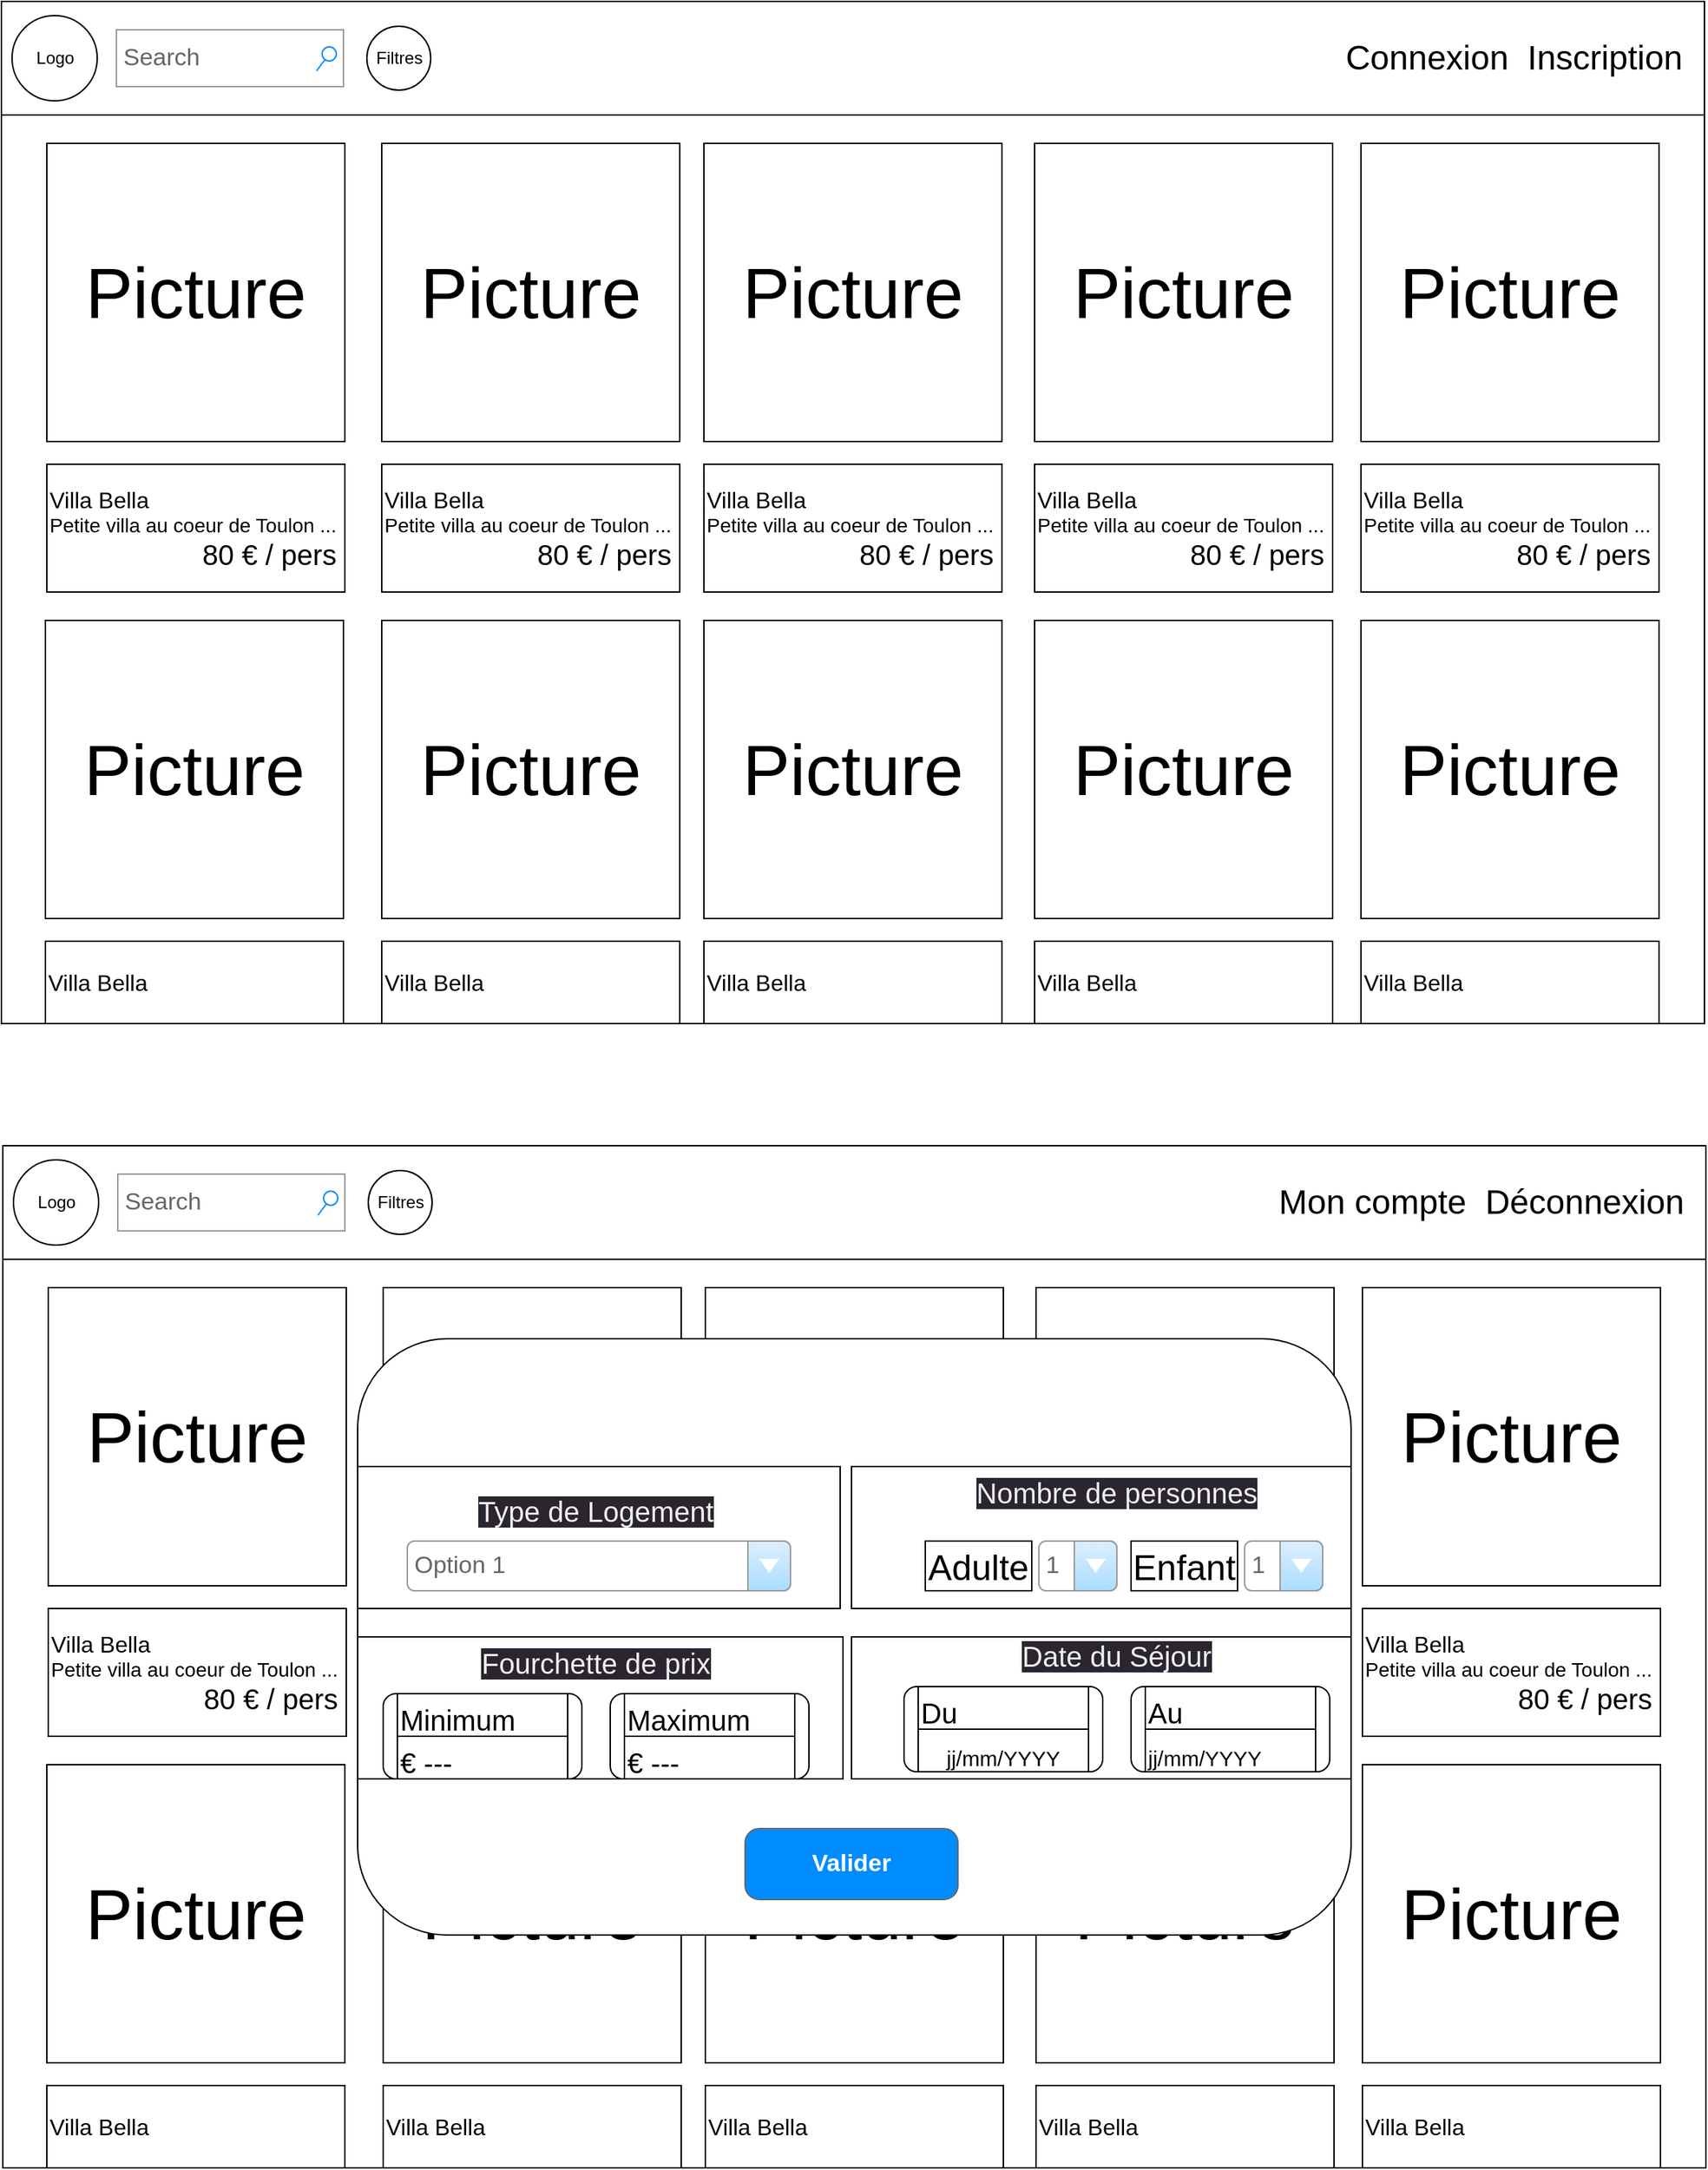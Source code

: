 <mxfile>
    <diagram id="I9FQbxelefLgMyFjd0UU" name="Page-1">
        <mxGraphModel dx="1073" dy="1731" grid="1" gridSize="10" guides="1" tooltips="1" connect="1" arrows="1" fold="1" page="1" pageScale="1" pageWidth="1169" pageHeight="827" math="0" shadow="0">
            <root>
                <mxCell id="0"/>
                <mxCell id="1" parent="0"/>
                <mxCell id="135" value="" style="swimlane;startSize=0;" parent="1" vertex="1">
                    <mxGeometry x="1722" y="54" width="1200" height="720" as="geometry"/>
                </mxCell>
                <mxCell id="136" value="" style="rounded=0;whiteSpace=wrap;html=1;" parent="135" vertex="1">
                    <mxGeometry width="360" height="80" as="geometry"/>
                </mxCell>
                <mxCell id="137" value="" style="rounded=0;whiteSpace=wrap;html=1;" parent="135" vertex="1">
                    <mxGeometry width="1200" height="720" as="geometry"/>
                </mxCell>
                <mxCell id="143" value="&lt;div style=&quot;text-align: justify; font-size: 16px;&quot;&gt;Villa Bella&lt;/div&gt;&lt;div style=&quot;text-align: justify; font-size: 14px;&quot;&gt;&lt;span style=&quot;background-color: initial;&quot;&gt;&lt;font style=&quot;font-size: 14px;&quot;&gt;Petite villa au coeur de Toulon ...&lt;/font&gt;&lt;/span&gt;&lt;/div&gt;&lt;div style=&quot;text-align: right;&quot;&gt;&lt;span style=&quot;font-size: 20px;&quot;&gt;80 € / pers&lt;/span&gt;&lt;/div&gt;" style="rounded=0;whiteSpace=wrap;html=1;align=left;" parent="135" vertex="1">
                    <mxGeometry x="32" y="326" width="210" height="90" as="geometry"/>
                </mxCell>
                <mxCell id="150" value="&lt;font style=&quot;font-size: 24px;&quot;&gt;Connexion&amp;nbsp; Inscription&amp;nbsp;&amp;nbsp;&lt;/font&gt;" style="rounded=0;whiteSpace=wrap;html=1;align=right;" parent="135" vertex="1">
                    <mxGeometry width="1200" height="80" as="geometry"/>
                </mxCell>
                <mxCell id="138" value="Search" style="strokeWidth=1;shadow=0;dashed=0;align=center;html=1;shape=mxgraph.mockup.forms.searchBox;strokeColor=#999999;mainText=;strokeColor2=#008cff;fontColor=#666666;fontSize=17;align=left;spacingLeft=3;" parent="135" vertex="1">
                    <mxGeometry x="81" y="20" width="160" height="40" as="geometry"/>
                </mxCell>
                <mxCell id="140" value="Filtres" style="ellipse;whiteSpace=wrap;html=1;aspect=fixed;" parent="135" vertex="1">
                    <mxGeometry x="257.5" y="17.5" width="45" height="45" as="geometry"/>
                </mxCell>
                <mxCell id="141" value="Logo" style="ellipse;whiteSpace=wrap;html=1;" parent="135" vertex="1">
                    <mxGeometry x="7.5" y="10" width="60" height="60" as="geometry"/>
                </mxCell>
                <mxCell id="247" value="&lt;font style=&quot;font-size: 50px;&quot;&gt;Picture&lt;/font&gt;" style="whiteSpace=wrap;html=1;aspect=fixed;fontSize=20;" vertex="1" parent="135">
                    <mxGeometry x="32" y="100" width="210" height="210" as="geometry"/>
                </mxCell>
                <mxCell id="248" value="&lt;div style=&quot;text-align: justify; font-size: 16px;&quot;&gt;Villa Bella&lt;/div&gt;&lt;div style=&quot;text-align: justify; font-size: 14px;&quot;&gt;&lt;span style=&quot;background-color: initial;&quot;&gt;&lt;font style=&quot;font-size: 14px;&quot;&gt;Petite villa au coeur de Toulon ...&lt;/font&gt;&lt;/span&gt;&lt;/div&gt;&lt;div style=&quot;text-align: right;&quot;&gt;&lt;span style=&quot;font-size: 20px;&quot;&gt;80 € / pers&lt;/span&gt;&lt;/div&gt;" style="rounded=0;whiteSpace=wrap;html=1;align=left;" vertex="1" parent="135">
                    <mxGeometry x="495" y="326" width="210" height="90" as="geometry"/>
                </mxCell>
                <mxCell id="249" value="&lt;font style=&quot;font-size: 50px;&quot;&gt;Picture&lt;/font&gt;" style="whiteSpace=wrap;html=1;aspect=fixed;fontSize=20;" vertex="1" parent="135">
                    <mxGeometry x="495" y="100" width="210" height="210" as="geometry"/>
                </mxCell>
                <mxCell id="250" value="&lt;div style=&quot;text-align: justify; font-size: 16px;&quot;&gt;Villa Bella&lt;/div&gt;&lt;div style=&quot;text-align: justify; font-size: 14px;&quot;&gt;&lt;span style=&quot;background-color: initial;&quot;&gt;&lt;font style=&quot;font-size: 14px;&quot;&gt;Petite villa au coeur de Toulon ...&lt;/font&gt;&lt;/span&gt;&lt;/div&gt;&lt;div style=&quot;text-align: right;&quot;&gt;&lt;span style=&quot;font-size: 20px;&quot;&gt;80 € / pers&lt;/span&gt;&lt;/div&gt;" style="rounded=0;whiteSpace=wrap;html=1;align=left;" vertex="1" parent="135">
                    <mxGeometry x="268" y="326" width="210" height="90" as="geometry"/>
                </mxCell>
                <mxCell id="251" value="&lt;font style=&quot;font-size: 50px;&quot;&gt;Picture&lt;/font&gt;" style="whiteSpace=wrap;html=1;aspect=fixed;fontSize=20;" vertex="1" parent="135">
                    <mxGeometry x="268" y="100" width="210" height="210" as="geometry"/>
                </mxCell>
                <mxCell id="252" value="&lt;div style=&quot;text-align: justify; font-size: 16px;&quot;&gt;Villa Bella&lt;/div&gt;&lt;div style=&quot;text-align: justify; font-size: 14px;&quot;&gt;&lt;span style=&quot;background-color: initial;&quot;&gt;&lt;font style=&quot;font-size: 14px;&quot;&gt;Petite villa au coeur de Toulon ...&lt;/font&gt;&lt;/span&gt;&lt;/div&gt;&lt;div style=&quot;text-align: right;&quot;&gt;&lt;span style=&quot;font-size: 20px;&quot;&gt;80 € / pers&lt;/span&gt;&lt;/div&gt;" style="rounded=0;whiteSpace=wrap;html=1;align=left;" vertex="1" parent="135">
                    <mxGeometry x="728" y="326" width="210" height="90" as="geometry"/>
                </mxCell>
                <mxCell id="253" value="&lt;font style=&quot;font-size: 50px;&quot;&gt;Picture&lt;/font&gt;" style="whiteSpace=wrap;html=1;aspect=fixed;fontSize=20;" vertex="1" parent="135">
                    <mxGeometry x="728" y="100" width="210" height="210" as="geometry"/>
                </mxCell>
                <mxCell id="254" value="&lt;div style=&quot;text-align: justify; font-size: 16px;&quot;&gt;Villa Bella&lt;/div&gt;&lt;div style=&quot;text-align: justify; font-size: 14px;&quot;&gt;&lt;span style=&quot;background-color: initial;&quot;&gt;&lt;font style=&quot;font-size: 14px;&quot;&gt;Petite villa au coeur de Toulon ...&lt;/font&gt;&lt;/span&gt;&lt;/div&gt;&lt;div style=&quot;text-align: right;&quot;&gt;&lt;span style=&quot;font-size: 20px;&quot;&gt;80 € / pers&lt;/span&gt;&lt;/div&gt;" style="rounded=0;whiteSpace=wrap;html=1;align=left;" vertex="1" parent="135">
                    <mxGeometry x="958" y="326" width="210" height="90" as="geometry"/>
                </mxCell>
                <mxCell id="255" value="&lt;font style=&quot;font-size: 50px;&quot;&gt;Picture&lt;/font&gt;" style="whiteSpace=wrap;html=1;aspect=fixed;fontSize=20;" vertex="1" parent="135">
                    <mxGeometry x="958" y="100" width="210" height="210" as="geometry"/>
                </mxCell>
                <mxCell id="256" value="&lt;div style=&quot;text-align: justify; font-size: 16px;&quot;&gt;Villa Bella&lt;/div&gt;" style="rounded=0;whiteSpace=wrap;html=1;align=left;" vertex="1" parent="135">
                    <mxGeometry x="31" y="662" width="210" height="58" as="geometry"/>
                </mxCell>
                <mxCell id="257" value="&lt;font style=&quot;font-size: 50px;&quot;&gt;Picture&lt;/font&gt;" style="whiteSpace=wrap;html=1;aspect=fixed;fontSize=20;" vertex="1" parent="135">
                    <mxGeometry x="31" y="436" width="210" height="210" as="geometry"/>
                </mxCell>
                <mxCell id="258" value="&lt;div style=&quot;text-align: justify; font-size: 16px;&quot;&gt;Villa Bella&lt;/div&gt;" style="rounded=0;whiteSpace=wrap;html=1;align=left;" vertex="1" parent="135">
                    <mxGeometry x="268" y="662" width="210" height="58" as="geometry"/>
                </mxCell>
                <mxCell id="259" value="&lt;font style=&quot;font-size: 50px;&quot;&gt;Picture&lt;/font&gt;" style="whiteSpace=wrap;html=1;aspect=fixed;fontSize=20;" vertex="1" parent="135">
                    <mxGeometry x="268" y="436" width="210" height="210" as="geometry"/>
                </mxCell>
                <mxCell id="260" value="&lt;div style=&quot;text-align: justify; font-size: 16px;&quot;&gt;Villa Bella&lt;/div&gt;" style="rounded=0;whiteSpace=wrap;html=1;align=left;" vertex="1" parent="135">
                    <mxGeometry x="495" y="662" width="210" height="58" as="geometry"/>
                </mxCell>
                <mxCell id="261" value="&lt;font style=&quot;font-size: 50px;&quot;&gt;Picture&lt;/font&gt;" style="whiteSpace=wrap;html=1;aspect=fixed;fontSize=20;" vertex="1" parent="135">
                    <mxGeometry x="495" y="436" width="210" height="210" as="geometry"/>
                </mxCell>
                <mxCell id="262" value="&lt;div style=&quot;text-align: justify; font-size: 16px;&quot;&gt;Villa Bella&lt;/div&gt;" style="rounded=0;whiteSpace=wrap;html=1;align=left;" vertex="1" parent="135">
                    <mxGeometry x="728" y="662" width="210" height="58" as="geometry"/>
                </mxCell>
                <mxCell id="263" value="&lt;font style=&quot;font-size: 50px;&quot;&gt;Picture&lt;/font&gt;" style="whiteSpace=wrap;html=1;aspect=fixed;fontSize=20;" vertex="1" parent="135">
                    <mxGeometry x="728" y="436" width="210" height="210" as="geometry"/>
                </mxCell>
                <mxCell id="264" value="&lt;div style=&quot;text-align: justify; font-size: 16px;&quot;&gt;Villa Bella&lt;/div&gt;" style="rounded=0;whiteSpace=wrap;html=1;align=left;" vertex="1" parent="135">
                    <mxGeometry x="958" y="662" width="210" height="58" as="geometry"/>
                </mxCell>
                <mxCell id="265" value="&lt;font style=&quot;font-size: 50px;&quot;&gt;Picture&lt;/font&gt;" style="whiteSpace=wrap;html=1;aspect=fixed;fontSize=20;" vertex="1" parent="135">
                    <mxGeometry x="958" y="436" width="210" height="210" as="geometry"/>
                </mxCell>
                <mxCell id="151" value="" style="swimlane;startSize=0;" parent="1" vertex="1">
                    <mxGeometry x="1723" y="860" width="1200" height="720" as="geometry"/>
                </mxCell>
                <mxCell id="152" value="" style="rounded=0;whiteSpace=wrap;html=1;" parent="151" vertex="1">
                    <mxGeometry width="360" height="80" as="geometry"/>
                </mxCell>
                <mxCell id="153" value="" style="rounded=0;whiteSpace=wrap;html=1;" parent="151" vertex="1">
                    <mxGeometry width="1200" height="720" as="geometry"/>
                </mxCell>
                <mxCell id="213" value="" style="rounded=0;whiteSpace=wrap;html=1;" parent="151" vertex="1">
                    <mxGeometry width="360" height="80" as="geometry"/>
                </mxCell>
                <mxCell id="214" value="&lt;font style=&quot;font-size: 24px;&quot;&gt;Mon compte&amp;nbsp; Déconnexion&amp;nbsp;&amp;nbsp;&lt;/font&gt;" style="rounded=0;whiteSpace=wrap;html=1;align=right;" parent="151" vertex="1">
                    <mxGeometry width="1200" height="80" as="geometry"/>
                </mxCell>
                <mxCell id="215" value="Search" style="strokeWidth=1;shadow=0;dashed=0;align=center;html=1;shape=mxgraph.mockup.forms.searchBox;strokeColor=#999999;mainText=;strokeColor2=#008cff;fontColor=#666666;fontSize=17;align=left;spacingLeft=3;" parent="151" vertex="1">
                    <mxGeometry x="81" y="20" width="160" height="40" as="geometry"/>
                </mxCell>
                <mxCell id="216" value="Filtres" style="ellipse;whiteSpace=wrap;html=1;aspect=fixed;" parent="151" vertex="1">
                    <mxGeometry x="257.5" y="17.5" width="45" height="45" as="geometry"/>
                </mxCell>
                <mxCell id="217" value="Logo" style="ellipse;whiteSpace=wrap;html=1;" parent="151" vertex="1">
                    <mxGeometry x="7.5" y="10" width="60" height="60" as="geometry"/>
                </mxCell>
                <mxCell id="266" value="&lt;div style=&quot;text-align: justify; font-size: 16px;&quot;&gt;Villa Bella&lt;/div&gt;&lt;div style=&quot;text-align: justify; font-size: 14px;&quot;&gt;&lt;span style=&quot;background-color: initial;&quot;&gt;&lt;font style=&quot;font-size: 14px;&quot;&gt;Petite villa au coeur de Toulon ...&lt;/font&gt;&lt;/span&gt;&lt;/div&gt;&lt;div style=&quot;text-align: right;&quot;&gt;&lt;span style=&quot;font-size: 20px;&quot;&gt;80 € / pers&lt;/span&gt;&lt;/div&gt;" style="rounded=0;whiteSpace=wrap;html=1;align=left;" vertex="1" parent="151">
                    <mxGeometry x="32" y="326" width="210" height="90" as="geometry"/>
                </mxCell>
                <mxCell id="267" value="&lt;font style=&quot;font-size: 50px;&quot;&gt;Picture&lt;/font&gt;" style="whiteSpace=wrap;html=1;aspect=fixed;fontSize=20;" vertex="1" parent="151">
                    <mxGeometry x="32" y="100" width="210" height="210" as="geometry"/>
                </mxCell>
                <mxCell id="268" value="&lt;div style=&quot;text-align: justify; font-size: 16px;&quot;&gt;Villa Bella&lt;/div&gt;&lt;div style=&quot;text-align: justify; font-size: 14px;&quot;&gt;&lt;span style=&quot;background-color: initial;&quot;&gt;&lt;font style=&quot;font-size: 14px;&quot;&gt;Petite villa au coeur de Toulon ...&lt;/font&gt;&lt;/span&gt;&lt;/div&gt;&lt;div style=&quot;text-align: right;&quot;&gt;&lt;span style=&quot;font-size: 20px;&quot;&gt;80 € / pers&lt;/span&gt;&lt;/div&gt;" style="rounded=0;whiteSpace=wrap;html=1;align=left;" vertex="1" parent="151">
                    <mxGeometry x="495" y="326" width="210" height="90" as="geometry"/>
                </mxCell>
                <mxCell id="269" value="&lt;font style=&quot;font-size: 50px;&quot;&gt;Picture&lt;/font&gt;" style="whiteSpace=wrap;html=1;aspect=fixed;fontSize=20;" vertex="1" parent="151">
                    <mxGeometry x="495" y="100" width="210" height="210" as="geometry"/>
                </mxCell>
                <mxCell id="270" value="&lt;div style=&quot;text-align: justify; font-size: 16px;&quot;&gt;Villa Bella&lt;/div&gt;&lt;div style=&quot;text-align: justify; font-size: 14px;&quot;&gt;&lt;span style=&quot;background-color: initial;&quot;&gt;&lt;font style=&quot;font-size: 14px;&quot;&gt;Petite villa au coeur de Toulon ...&lt;/font&gt;&lt;/span&gt;&lt;/div&gt;&lt;div style=&quot;text-align: right;&quot;&gt;&lt;span style=&quot;font-size: 20px;&quot;&gt;80 € / pers&lt;/span&gt;&lt;/div&gt;" style="rounded=0;whiteSpace=wrap;html=1;align=left;" vertex="1" parent="151">
                    <mxGeometry x="268" y="326" width="210" height="90" as="geometry"/>
                </mxCell>
                <mxCell id="271" value="&lt;font style=&quot;font-size: 50px;&quot;&gt;Picture&lt;/font&gt;" style="whiteSpace=wrap;html=1;aspect=fixed;fontSize=20;" vertex="1" parent="151">
                    <mxGeometry x="268" y="100" width="210" height="210" as="geometry"/>
                </mxCell>
                <mxCell id="272" value="&lt;div style=&quot;text-align: justify; font-size: 16px;&quot;&gt;Villa Bella&lt;/div&gt;&lt;div style=&quot;text-align: justify; font-size: 14px;&quot;&gt;&lt;span style=&quot;background-color: initial;&quot;&gt;&lt;font style=&quot;font-size: 14px;&quot;&gt;Petite villa au coeur de Toulon ...&lt;/font&gt;&lt;/span&gt;&lt;/div&gt;&lt;div style=&quot;text-align: right;&quot;&gt;&lt;span style=&quot;font-size: 20px;&quot;&gt;80 € / pers&lt;/span&gt;&lt;/div&gt;" style="rounded=0;whiteSpace=wrap;html=1;align=left;" vertex="1" parent="151">
                    <mxGeometry x="728" y="326" width="210" height="90" as="geometry"/>
                </mxCell>
                <mxCell id="273" value="&lt;font style=&quot;font-size: 50px;&quot;&gt;Picture&lt;/font&gt;" style="whiteSpace=wrap;html=1;aspect=fixed;fontSize=20;" vertex="1" parent="151">
                    <mxGeometry x="728" y="100" width="210" height="210" as="geometry"/>
                </mxCell>
                <mxCell id="274" value="&lt;div style=&quot;text-align: justify; font-size: 16px;&quot;&gt;Villa Bella&lt;/div&gt;&lt;div style=&quot;text-align: justify; font-size: 14px;&quot;&gt;&lt;span style=&quot;background-color: initial;&quot;&gt;&lt;font style=&quot;font-size: 14px;&quot;&gt;Petite villa au coeur de Toulon ...&lt;/font&gt;&lt;/span&gt;&lt;/div&gt;&lt;div style=&quot;text-align: right;&quot;&gt;&lt;span style=&quot;font-size: 20px;&quot;&gt;80 € / pers&lt;/span&gt;&lt;/div&gt;" style="rounded=0;whiteSpace=wrap;html=1;align=left;" vertex="1" parent="151">
                    <mxGeometry x="958" y="326" width="210" height="90" as="geometry"/>
                </mxCell>
                <mxCell id="275" value="&lt;font style=&quot;font-size: 50px;&quot;&gt;Picture&lt;/font&gt;" style="whiteSpace=wrap;html=1;aspect=fixed;fontSize=20;" vertex="1" parent="151">
                    <mxGeometry x="958" y="100" width="210" height="210" as="geometry"/>
                </mxCell>
                <mxCell id="276" value="&lt;div style=&quot;text-align: justify; font-size: 16px;&quot;&gt;Villa Bella&lt;/div&gt;" style="rounded=0;whiteSpace=wrap;html=1;align=left;" vertex="1" parent="151">
                    <mxGeometry x="31" y="662" width="210" height="58" as="geometry"/>
                </mxCell>
                <mxCell id="277" value="&lt;font style=&quot;font-size: 50px;&quot;&gt;Picture&lt;/font&gt;" style="whiteSpace=wrap;html=1;aspect=fixed;fontSize=20;" vertex="1" parent="151">
                    <mxGeometry x="31" y="436" width="210" height="210" as="geometry"/>
                </mxCell>
                <mxCell id="278" value="&lt;div style=&quot;text-align: justify; font-size: 16px;&quot;&gt;Villa Bella&lt;/div&gt;" style="rounded=0;whiteSpace=wrap;html=1;align=left;" vertex="1" parent="151">
                    <mxGeometry x="268" y="662" width="210" height="58" as="geometry"/>
                </mxCell>
                <mxCell id="279" value="&lt;font style=&quot;font-size: 50px;&quot;&gt;Picture&lt;/font&gt;" style="whiteSpace=wrap;html=1;aspect=fixed;fontSize=20;" vertex="1" parent="151">
                    <mxGeometry x="268" y="436" width="210" height="210" as="geometry"/>
                </mxCell>
                <mxCell id="280" value="&lt;div style=&quot;text-align: justify; font-size: 16px;&quot;&gt;Villa Bella&lt;/div&gt;" style="rounded=0;whiteSpace=wrap;html=1;align=left;" vertex="1" parent="151">
                    <mxGeometry x="495" y="662" width="210" height="58" as="geometry"/>
                </mxCell>
                <mxCell id="281" value="&lt;font style=&quot;font-size: 50px;&quot;&gt;Picture&lt;/font&gt;" style="whiteSpace=wrap;html=1;aspect=fixed;fontSize=20;" vertex="1" parent="151">
                    <mxGeometry x="495" y="436" width="210" height="210" as="geometry"/>
                </mxCell>
                <mxCell id="282" value="&lt;div style=&quot;text-align: justify; font-size: 16px;&quot;&gt;Villa Bella&lt;/div&gt;" style="rounded=0;whiteSpace=wrap;html=1;align=left;" vertex="1" parent="151">
                    <mxGeometry x="728" y="662" width="210" height="58" as="geometry"/>
                </mxCell>
                <mxCell id="283" value="&lt;font style=&quot;font-size: 50px;&quot;&gt;Picture&lt;/font&gt;" style="whiteSpace=wrap;html=1;aspect=fixed;fontSize=20;" vertex="1" parent="151">
                    <mxGeometry x="728" y="436" width="210" height="210" as="geometry"/>
                </mxCell>
                <mxCell id="284" value="&lt;div style=&quot;text-align: justify; font-size: 16px;&quot;&gt;Villa Bella&lt;/div&gt;" style="rounded=0;whiteSpace=wrap;html=1;align=left;" vertex="1" parent="151">
                    <mxGeometry x="958" y="662" width="210" height="58" as="geometry"/>
                </mxCell>
                <mxCell id="285" value="&lt;font style=&quot;font-size: 50px;&quot;&gt;Picture&lt;/font&gt;" style="whiteSpace=wrap;html=1;aspect=fixed;fontSize=20;" vertex="1" parent="151">
                    <mxGeometry x="958" y="436" width="210" height="210" as="geometry"/>
                </mxCell>
                <mxCell id="286" value="&lt;div style=&quot;text-align: justify; font-size: 16px;&quot;&gt;Villa Bella&lt;/div&gt;&lt;div style=&quot;text-align: justify; font-size: 14px;&quot;&gt;&lt;span style=&quot;background-color: initial;&quot;&gt;&lt;font style=&quot;font-size: 14px;&quot;&gt;Petite villa au coeur de Toulon ...&lt;/font&gt;&lt;/span&gt;&lt;/div&gt;&lt;div style=&quot;text-align: right;&quot;&gt;&lt;span style=&quot;font-size: 20px;&quot;&gt;80 € / pers&lt;/span&gt;&lt;/div&gt;" style="rounded=0;whiteSpace=wrap;html=1;align=left;" vertex="1" parent="151">
                    <mxGeometry x="361.5" y="336" width="220" height="90" as="geometry"/>
                </mxCell>
                <mxCell id="287" value="&lt;div style=&quot;text-align: justify; font-size: 16px;&quot;&gt;Villa Bella&lt;/div&gt;&lt;div style=&quot;text-align: justify; font-size: 14px;&quot;&gt;&lt;span style=&quot;background-color: initial;&quot;&gt;&lt;font style=&quot;font-size: 14px;&quot;&gt;Petite villa au coeur de Toulon ...&lt;/font&gt;&lt;/span&gt;&lt;/div&gt;&lt;div style=&quot;text-align: right;&quot;&gt;&lt;span style=&quot;font-size: 20px;&quot;&gt;80 € / pers&lt;/span&gt;&lt;/div&gt;" style="rounded=0;whiteSpace=wrap;html=1;align=left;" vertex="1" parent="151">
                    <mxGeometry x="605" y="336" width="220" height="90" as="geometry"/>
                </mxCell>
                <mxCell id="290" value="&lt;font style=&quot;font-size: 50px;&quot;&gt;Picture&lt;/font&gt;" style="whiteSpace=wrap;html=1;aspect=fixed;fontSize=20;" vertex="1" parent="151">
                    <mxGeometry x="520" y="136" width="250" height="300" as="geometry"/>
                </mxCell>
                <mxCell id="291" value="&lt;div style=&quot;text-align: justify; font-size: 16px;&quot;&gt;Villa Bella&lt;/div&gt;&lt;div style=&quot;text-align: justify; font-size: 14px;&quot;&gt;&lt;span style=&quot;background-color: initial;&quot;&gt;&lt;font style=&quot;font-size: 14px;&quot;&gt;Petite villa au coeur de Toulon ...&lt;/font&gt;&lt;/span&gt;&lt;/div&gt;&lt;div style=&quot;text-align: right;&quot;&gt;&lt;span style=&quot;font-size: 20px;&quot;&gt;80 € / pers&lt;/span&gt;&lt;/div&gt;" style="rounded=0;whiteSpace=wrap;html=1;align=left;" vertex="1" parent="151">
                    <mxGeometry x="520" y="446" width="250" height="90" as="geometry"/>
                </mxCell>
                <mxCell id="292" value="" style="rounded=1;whiteSpace=wrap;html=1;fontSize=50;" vertex="1" parent="151">
                    <mxGeometry x="250" y="136" width="700" height="420" as="geometry"/>
                </mxCell>
                <mxCell id="293" value="&lt;p style=&quot;line-height: 50%;&quot;&gt;&lt;br&gt;&lt;/p&gt;" style="rounded=0;whiteSpace=wrap;html=1;fontSize=50;" vertex="1" parent="151">
                    <mxGeometry x="250" y="346" width="342" height="100" as="geometry"/>
                </mxCell>
                <mxCell id="294" value="" style="rounded=1;whiteSpace=wrap;html=1;fontSize=30;" vertex="1" parent="151">
                    <mxGeometry x="268" y="386" width="140" height="60" as="geometry"/>
                </mxCell>
                <mxCell id="295" value="&lt;font style=&quot;font-size: 20px;&quot;&gt;€ ---&lt;/font&gt;" style="rounded=0;whiteSpace=wrap;html=1;fontSize=30;align=left;" vertex="1" parent="151">
                    <mxGeometry x="278" y="416" width="120" height="30" as="geometry"/>
                </mxCell>
                <mxCell id="296" value="&lt;font style=&quot;font-size: 20px;&quot;&gt;Minimum&lt;/font&gt;" style="rounded=0;whiteSpace=wrap;html=1;fontSize=30;align=left;" vertex="1" parent="151">
                    <mxGeometry x="278" y="386" width="120" height="30" as="geometry"/>
                </mxCell>
                <mxCell id="297" value="" style="rounded=1;whiteSpace=wrap;html=1;fontSize=30;" vertex="1" parent="151">
                    <mxGeometry x="428" y="386" width="140" height="60" as="geometry"/>
                </mxCell>
                <mxCell id="298" value="&lt;font style=&quot;font-size: 20px;&quot;&gt;€ ---&lt;/font&gt;" style="rounded=0;whiteSpace=wrap;html=1;fontSize=30;align=left;" vertex="1" parent="151">
                    <mxGeometry x="438" y="416" width="120" height="30" as="geometry"/>
                </mxCell>
                <mxCell id="299" value="&lt;font style=&quot;font-size: 20px;&quot;&gt;Maximum&lt;/font&gt;" style="rounded=0;whiteSpace=wrap;html=1;fontSize=30;align=left;" vertex="1" parent="151">
                    <mxGeometry x="438" y="386" width="120" height="30" as="geometry"/>
                </mxCell>
                <mxCell id="300" value="&lt;p style=&quot;line-height: 50%;&quot;&gt;&lt;br&gt;&lt;/p&gt;" style="rounded=0;whiteSpace=wrap;html=1;fontSize=50;" vertex="1" parent="151">
                    <mxGeometry x="250" y="226" width="340" height="100" as="geometry"/>
                </mxCell>
                <mxCell id="301" value="Option 1" style="strokeWidth=1;shadow=0;dashed=0;align=center;html=1;shape=mxgraph.mockup.forms.comboBox;strokeColor=#999999;fillColor=#ddeeff;align=left;fillColor2=#aaddff;mainText=;fontColor=#666666;fontSize=17;spacingLeft=3;" vertex="1" parent="151">
                    <mxGeometry x="285" y="278.5" width="270" height="35" as="geometry"/>
                </mxCell>
                <mxCell id="302" value="Valider" style="strokeWidth=1;shadow=0;dashed=0;align=center;html=1;shape=mxgraph.mockup.buttons.button;strokeColor=#666666;fontColor=#ffffff;mainText=;buttonStyle=round;fontSize=17;fontStyle=1;fillColor=#008cff;whiteSpace=wrap;" vertex="1" parent="151">
                    <mxGeometry x="523" y="481" width="150" height="50" as="geometry"/>
                </mxCell>
                <mxCell id="303" value="&lt;span style=&quot;color: rgb(240, 240, 240); font-family: Helvetica; font-size: 20px; font-style: normal; font-variant-ligatures: normal; font-variant-caps: normal; font-weight: 400; letter-spacing: normal; orphans: 2; text-indent: 0px; text-transform: none; widows: 2; word-spacing: 0px; -webkit-text-stroke-width: 0px; background-color: rgb(42, 37, 47); text-decoration-thickness: initial; text-decoration-style: initial; text-decoration-color: initial; float: none; display: inline !important;&quot;&gt;Fourchette de prix&lt;/span&gt;" style="text;whiteSpace=wrap;html=1;fontSize=20;align=center;" vertex="1" parent="151">
                    <mxGeometry x="323" y="346" width="190" height="30" as="geometry"/>
                </mxCell>
                <mxCell id="304" value="&lt;span style=&quot;color: rgb(240, 240, 240); font-family: Helvetica; font-size: 20px; font-style: normal; font-variant-ligatures: normal; font-variant-caps: normal; font-weight: 400; letter-spacing: normal; orphans: 2; text-indent: 0px; text-transform: none; widows: 2; word-spacing: 0px; -webkit-text-stroke-width: 0px; background-color: rgb(42, 37, 47); text-decoration-thickness: initial; text-decoration-style: initial; text-decoration-color: initial; float: none; display: inline !important;&quot;&gt;Type de Logement&lt;/span&gt;" style="text;whiteSpace=wrap;html=1;fontSize=15;align=center;" vertex="1" parent="151">
                    <mxGeometry x="318" y="238.5" width="200" height="30" as="geometry"/>
                </mxCell>
                <mxCell id="305" value="" style="rounded=0;whiteSpace=wrap;html=1;fontSize=20;" vertex="1" parent="151">
                    <mxGeometry x="598" y="226" width="352" height="100" as="geometry"/>
                </mxCell>
                <mxCell id="306" value="1" style="strokeWidth=1;shadow=0;dashed=0;align=center;html=1;shape=mxgraph.mockup.forms.comboBox;strokeColor=#999999;fillColor=#ddeeff;align=left;fillColor2=#aaddff;mainText=;fontColor=#666666;fontSize=17;spacingLeft=3;" vertex="1" parent="151">
                    <mxGeometry x="730" y="278.5" width="55" height="35" as="geometry"/>
                </mxCell>
                <mxCell id="307" value="Adulte" style="rounded=0;whiteSpace=wrap;html=1;fontSize=25;" vertex="1" parent="151">
                    <mxGeometry x="650" y="278.5" width="75" height="35" as="geometry"/>
                </mxCell>
                <mxCell id="308" value="1" style="strokeWidth=1;shadow=0;dashed=0;align=center;html=1;shape=mxgraph.mockup.forms.comboBox;strokeColor=#999999;fillColor=#ddeeff;align=left;fillColor2=#aaddff;mainText=;fontColor=#666666;fontSize=17;spacingLeft=3;" vertex="1" parent="151">
                    <mxGeometry x="875" y="278.5" width="55" height="35" as="geometry"/>
                </mxCell>
                <mxCell id="309" value="Enfant" style="rounded=0;whiteSpace=wrap;html=1;fontSize=25;" vertex="1" parent="151">
                    <mxGeometry x="795" y="278.5" width="75" height="35" as="geometry"/>
                </mxCell>
                <mxCell id="310" value="&lt;span style=&quot;color: rgb(240, 240, 240); font-family: Helvetica; font-size: 20px; font-style: normal; font-variant-ligatures: normal; font-variant-caps: normal; font-weight: 400; letter-spacing: normal; orphans: 2; text-indent: 0px; text-transform: none; widows: 2; word-spacing: 0px; -webkit-text-stroke-width: 0px; background-color: rgb(42, 37, 47); text-decoration-thickness: initial; text-decoration-style: initial; text-decoration-color: initial; float: none; display: inline !important;&quot;&gt;Nombre de personnes&lt;/span&gt;" style="text;whiteSpace=wrap;html=1;fontSize=15;align=center;" vertex="1" parent="151">
                    <mxGeometry x="670" y="226" width="230" height="30" as="geometry"/>
                </mxCell>
                <mxCell id="311" value="&lt;p style=&quot;line-height: 50%;&quot;&gt;&lt;br&gt;&lt;/p&gt;" style="rounded=0;whiteSpace=wrap;html=1;fontSize=50;" vertex="1" parent="151">
                    <mxGeometry x="598" y="346" width="352" height="100" as="geometry"/>
                </mxCell>
                <mxCell id="312" value="" style="rounded=1;whiteSpace=wrap;html=1;fontSize=30;" vertex="1" parent="151">
                    <mxGeometry x="635" y="381" width="140" height="60" as="geometry"/>
                </mxCell>
                <mxCell id="313" value="&lt;font style=&quot;font-size: 15px;&quot;&gt;jj/mm/YYYY&lt;/font&gt;" style="rounded=0;whiteSpace=wrap;html=1;fontSize=30;align=center;" vertex="1" parent="151">
                    <mxGeometry x="645" y="411" width="120" height="30" as="geometry"/>
                </mxCell>
                <mxCell id="314" value="&lt;font style=&quot;font-size: 20px;&quot;&gt;Du&lt;/font&gt;" style="rounded=0;whiteSpace=wrap;html=1;fontSize=30;align=left;" vertex="1" parent="151">
                    <mxGeometry x="645" y="381" width="120" height="30" as="geometry"/>
                </mxCell>
                <mxCell id="315" value="" style="rounded=1;whiteSpace=wrap;html=1;fontSize=30;" vertex="1" parent="151">
                    <mxGeometry x="795" y="381" width="140" height="60" as="geometry"/>
                </mxCell>
                <mxCell id="316" value="&lt;div style=&quot;text-align: center;&quot;&gt;&lt;span style=&quot;background-color: initial;&quot;&gt;&lt;font style=&quot;font-size: 15px;&quot;&gt;jj/mm/YYYY&lt;/font&gt;&lt;/span&gt;&lt;/div&gt;" style="rounded=0;whiteSpace=wrap;html=1;fontSize=30;align=left;" vertex="1" parent="151">
                    <mxGeometry x="805" y="411" width="120" height="30" as="geometry"/>
                </mxCell>
                <mxCell id="317" value="&lt;font style=&quot;font-size: 20px;&quot;&gt;Au&lt;/font&gt;" style="rounded=0;whiteSpace=wrap;html=1;fontSize=30;align=left;" vertex="1" parent="151">
                    <mxGeometry x="805" y="381" width="120" height="30" as="geometry"/>
                </mxCell>
                <mxCell id="318" value="&lt;span style=&quot;color: rgb(240, 240, 240); font-family: Helvetica; font-size: 20px; font-style: normal; font-variant-ligatures: normal; font-variant-caps: normal; font-weight: 400; letter-spacing: normal; orphans: 2; text-indent: 0px; text-transform: none; widows: 2; word-spacing: 0px; -webkit-text-stroke-width: 0px; background-color: rgb(42, 37, 47); text-decoration-thickness: initial; text-decoration-style: initial; text-decoration-color: initial; float: none; display: inline !important;&quot;&gt;Date du Séjour&lt;/span&gt;" style="text;whiteSpace=wrap;html=1;fontSize=15;align=center;" vertex="1" parent="151">
                    <mxGeometry x="700" y="341" width="170" height="30" as="geometry"/>
                </mxCell>
            </root>
        </mxGraphModel>
    </diagram>
</mxfile>